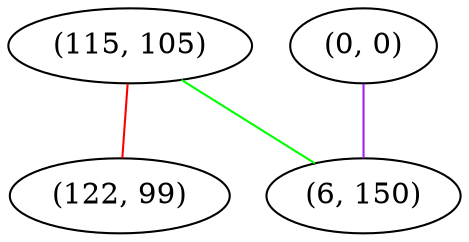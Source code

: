 graph "" {
"(115, 105)";
"(122, 99)";
"(0, 0)";
"(6, 150)";
"(115, 105)" -- "(122, 99)"  [color=red, key=0, weight=1];
"(115, 105)" -- "(6, 150)"  [color=green, key=0, weight=2];
"(0, 0)" -- "(6, 150)"  [color=purple, key=0, weight=4];
}
